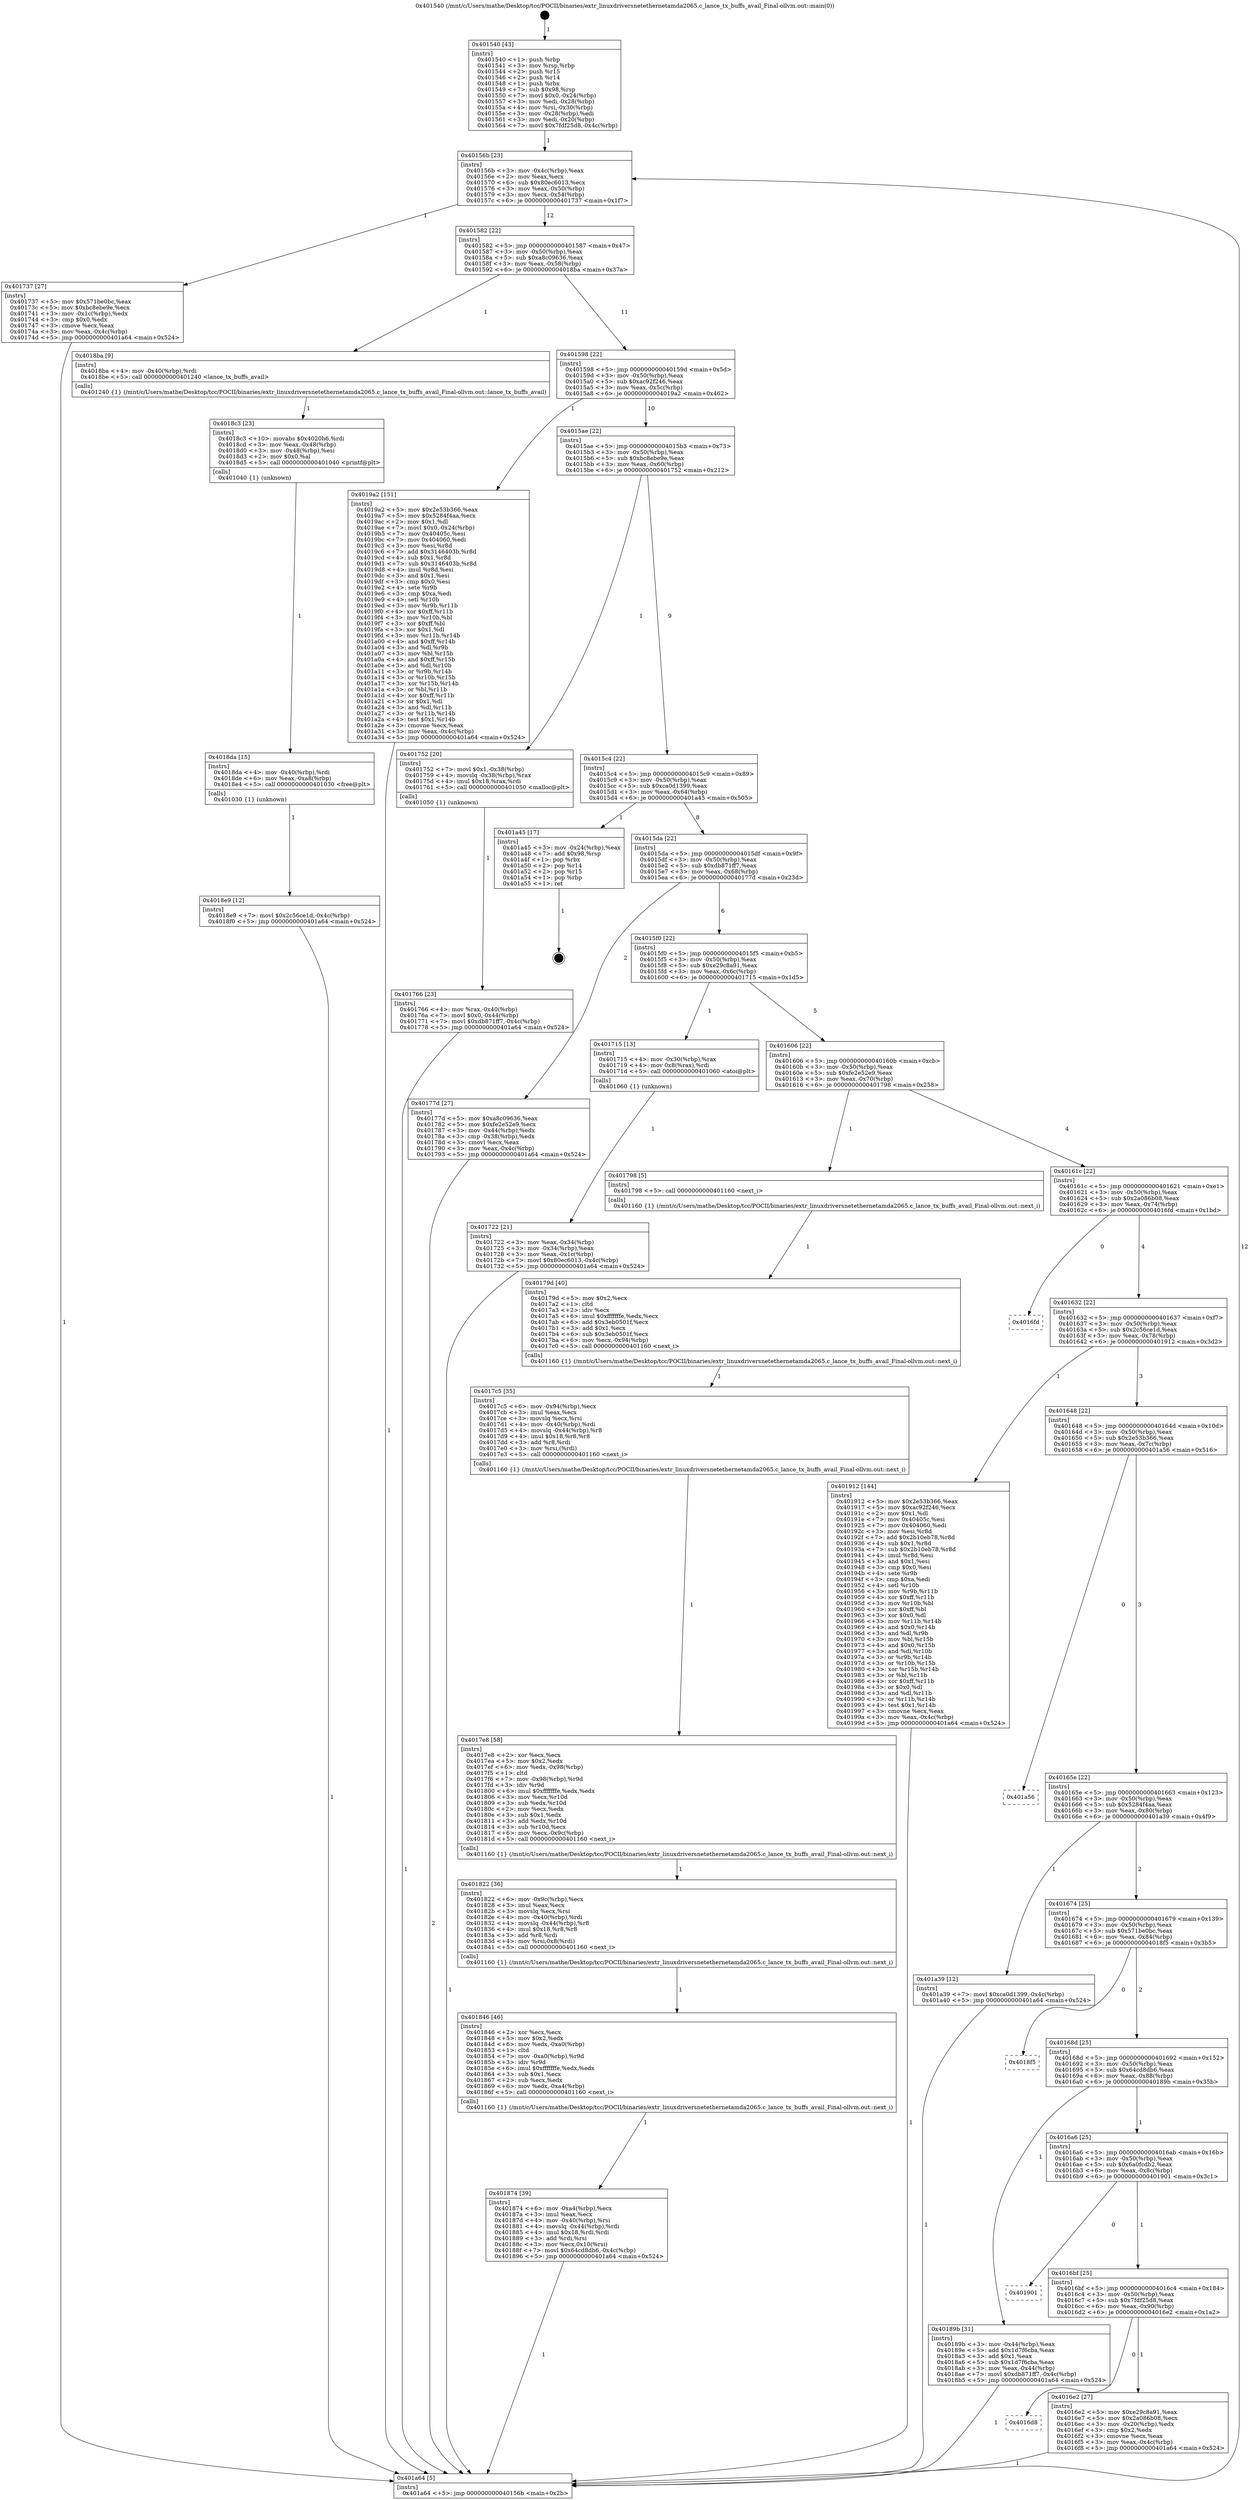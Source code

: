 digraph "0x401540" {
  label = "0x401540 (/mnt/c/Users/mathe/Desktop/tcc/POCII/binaries/extr_linuxdriversnetethernetamda2065.c_lance_tx_buffs_avail_Final-ollvm.out::main(0))"
  labelloc = "t"
  node[shape=record]

  Entry [label="",width=0.3,height=0.3,shape=circle,fillcolor=black,style=filled]
  "0x40156b" [label="{
     0x40156b [23]\l
     | [instrs]\l
     &nbsp;&nbsp;0x40156b \<+3\>: mov -0x4c(%rbp),%eax\l
     &nbsp;&nbsp;0x40156e \<+2\>: mov %eax,%ecx\l
     &nbsp;&nbsp;0x401570 \<+6\>: sub $0x80ec6013,%ecx\l
     &nbsp;&nbsp;0x401576 \<+3\>: mov %eax,-0x50(%rbp)\l
     &nbsp;&nbsp;0x401579 \<+3\>: mov %ecx,-0x54(%rbp)\l
     &nbsp;&nbsp;0x40157c \<+6\>: je 0000000000401737 \<main+0x1f7\>\l
  }"]
  "0x401737" [label="{
     0x401737 [27]\l
     | [instrs]\l
     &nbsp;&nbsp;0x401737 \<+5\>: mov $0x571be0bc,%eax\l
     &nbsp;&nbsp;0x40173c \<+5\>: mov $0xbc8ebe9e,%ecx\l
     &nbsp;&nbsp;0x401741 \<+3\>: mov -0x1c(%rbp),%edx\l
     &nbsp;&nbsp;0x401744 \<+3\>: cmp $0x0,%edx\l
     &nbsp;&nbsp;0x401747 \<+3\>: cmove %ecx,%eax\l
     &nbsp;&nbsp;0x40174a \<+3\>: mov %eax,-0x4c(%rbp)\l
     &nbsp;&nbsp;0x40174d \<+5\>: jmp 0000000000401a64 \<main+0x524\>\l
  }"]
  "0x401582" [label="{
     0x401582 [22]\l
     | [instrs]\l
     &nbsp;&nbsp;0x401582 \<+5\>: jmp 0000000000401587 \<main+0x47\>\l
     &nbsp;&nbsp;0x401587 \<+3\>: mov -0x50(%rbp),%eax\l
     &nbsp;&nbsp;0x40158a \<+5\>: sub $0xa8c09636,%eax\l
     &nbsp;&nbsp;0x40158f \<+3\>: mov %eax,-0x58(%rbp)\l
     &nbsp;&nbsp;0x401592 \<+6\>: je 00000000004018ba \<main+0x37a\>\l
  }"]
  Exit [label="",width=0.3,height=0.3,shape=circle,fillcolor=black,style=filled,peripheries=2]
  "0x4018ba" [label="{
     0x4018ba [9]\l
     | [instrs]\l
     &nbsp;&nbsp;0x4018ba \<+4\>: mov -0x40(%rbp),%rdi\l
     &nbsp;&nbsp;0x4018be \<+5\>: call 0000000000401240 \<lance_tx_buffs_avail\>\l
     | [calls]\l
     &nbsp;&nbsp;0x401240 \{1\} (/mnt/c/Users/mathe/Desktop/tcc/POCII/binaries/extr_linuxdriversnetethernetamda2065.c_lance_tx_buffs_avail_Final-ollvm.out::lance_tx_buffs_avail)\l
  }"]
  "0x401598" [label="{
     0x401598 [22]\l
     | [instrs]\l
     &nbsp;&nbsp;0x401598 \<+5\>: jmp 000000000040159d \<main+0x5d\>\l
     &nbsp;&nbsp;0x40159d \<+3\>: mov -0x50(%rbp),%eax\l
     &nbsp;&nbsp;0x4015a0 \<+5\>: sub $0xac92f246,%eax\l
     &nbsp;&nbsp;0x4015a5 \<+3\>: mov %eax,-0x5c(%rbp)\l
     &nbsp;&nbsp;0x4015a8 \<+6\>: je 00000000004019a2 \<main+0x462\>\l
  }"]
  "0x4018e9" [label="{
     0x4018e9 [12]\l
     | [instrs]\l
     &nbsp;&nbsp;0x4018e9 \<+7\>: movl $0x2c56ce1d,-0x4c(%rbp)\l
     &nbsp;&nbsp;0x4018f0 \<+5\>: jmp 0000000000401a64 \<main+0x524\>\l
  }"]
  "0x4019a2" [label="{
     0x4019a2 [151]\l
     | [instrs]\l
     &nbsp;&nbsp;0x4019a2 \<+5\>: mov $0x2e53b366,%eax\l
     &nbsp;&nbsp;0x4019a7 \<+5\>: mov $0x5284f4aa,%ecx\l
     &nbsp;&nbsp;0x4019ac \<+2\>: mov $0x1,%dl\l
     &nbsp;&nbsp;0x4019ae \<+7\>: movl $0x0,-0x24(%rbp)\l
     &nbsp;&nbsp;0x4019b5 \<+7\>: mov 0x40405c,%esi\l
     &nbsp;&nbsp;0x4019bc \<+7\>: mov 0x404060,%edi\l
     &nbsp;&nbsp;0x4019c3 \<+3\>: mov %esi,%r8d\l
     &nbsp;&nbsp;0x4019c6 \<+7\>: add $0x3146403b,%r8d\l
     &nbsp;&nbsp;0x4019cd \<+4\>: sub $0x1,%r8d\l
     &nbsp;&nbsp;0x4019d1 \<+7\>: sub $0x3146403b,%r8d\l
     &nbsp;&nbsp;0x4019d8 \<+4\>: imul %r8d,%esi\l
     &nbsp;&nbsp;0x4019dc \<+3\>: and $0x1,%esi\l
     &nbsp;&nbsp;0x4019df \<+3\>: cmp $0x0,%esi\l
     &nbsp;&nbsp;0x4019e2 \<+4\>: sete %r9b\l
     &nbsp;&nbsp;0x4019e6 \<+3\>: cmp $0xa,%edi\l
     &nbsp;&nbsp;0x4019e9 \<+4\>: setl %r10b\l
     &nbsp;&nbsp;0x4019ed \<+3\>: mov %r9b,%r11b\l
     &nbsp;&nbsp;0x4019f0 \<+4\>: xor $0xff,%r11b\l
     &nbsp;&nbsp;0x4019f4 \<+3\>: mov %r10b,%bl\l
     &nbsp;&nbsp;0x4019f7 \<+3\>: xor $0xff,%bl\l
     &nbsp;&nbsp;0x4019fa \<+3\>: xor $0x1,%dl\l
     &nbsp;&nbsp;0x4019fd \<+3\>: mov %r11b,%r14b\l
     &nbsp;&nbsp;0x401a00 \<+4\>: and $0xff,%r14b\l
     &nbsp;&nbsp;0x401a04 \<+3\>: and %dl,%r9b\l
     &nbsp;&nbsp;0x401a07 \<+3\>: mov %bl,%r15b\l
     &nbsp;&nbsp;0x401a0a \<+4\>: and $0xff,%r15b\l
     &nbsp;&nbsp;0x401a0e \<+3\>: and %dl,%r10b\l
     &nbsp;&nbsp;0x401a11 \<+3\>: or %r9b,%r14b\l
     &nbsp;&nbsp;0x401a14 \<+3\>: or %r10b,%r15b\l
     &nbsp;&nbsp;0x401a17 \<+3\>: xor %r15b,%r14b\l
     &nbsp;&nbsp;0x401a1a \<+3\>: or %bl,%r11b\l
     &nbsp;&nbsp;0x401a1d \<+4\>: xor $0xff,%r11b\l
     &nbsp;&nbsp;0x401a21 \<+3\>: or $0x1,%dl\l
     &nbsp;&nbsp;0x401a24 \<+3\>: and %dl,%r11b\l
     &nbsp;&nbsp;0x401a27 \<+3\>: or %r11b,%r14b\l
     &nbsp;&nbsp;0x401a2a \<+4\>: test $0x1,%r14b\l
     &nbsp;&nbsp;0x401a2e \<+3\>: cmovne %ecx,%eax\l
     &nbsp;&nbsp;0x401a31 \<+3\>: mov %eax,-0x4c(%rbp)\l
     &nbsp;&nbsp;0x401a34 \<+5\>: jmp 0000000000401a64 \<main+0x524\>\l
  }"]
  "0x4015ae" [label="{
     0x4015ae [22]\l
     | [instrs]\l
     &nbsp;&nbsp;0x4015ae \<+5\>: jmp 00000000004015b3 \<main+0x73\>\l
     &nbsp;&nbsp;0x4015b3 \<+3\>: mov -0x50(%rbp),%eax\l
     &nbsp;&nbsp;0x4015b6 \<+5\>: sub $0xbc8ebe9e,%eax\l
     &nbsp;&nbsp;0x4015bb \<+3\>: mov %eax,-0x60(%rbp)\l
     &nbsp;&nbsp;0x4015be \<+6\>: je 0000000000401752 \<main+0x212\>\l
  }"]
  "0x4018da" [label="{
     0x4018da [15]\l
     | [instrs]\l
     &nbsp;&nbsp;0x4018da \<+4\>: mov -0x40(%rbp),%rdi\l
     &nbsp;&nbsp;0x4018de \<+6\>: mov %eax,-0xa8(%rbp)\l
     &nbsp;&nbsp;0x4018e4 \<+5\>: call 0000000000401030 \<free@plt\>\l
     | [calls]\l
     &nbsp;&nbsp;0x401030 \{1\} (unknown)\l
  }"]
  "0x401752" [label="{
     0x401752 [20]\l
     | [instrs]\l
     &nbsp;&nbsp;0x401752 \<+7\>: movl $0x1,-0x38(%rbp)\l
     &nbsp;&nbsp;0x401759 \<+4\>: movslq -0x38(%rbp),%rax\l
     &nbsp;&nbsp;0x40175d \<+4\>: imul $0x18,%rax,%rdi\l
     &nbsp;&nbsp;0x401761 \<+5\>: call 0000000000401050 \<malloc@plt\>\l
     | [calls]\l
     &nbsp;&nbsp;0x401050 \{1\} (unknown)\l
  }"]
  "0x4015c4" [label="{
     0x4015c4 [22]\l
     | [instrs]\l
     &nbsp;&nbsp;0x4015c4 \<+5\>: jmp 00000000004015c9 \<main+0x89\>\l
     &nbsp;&nbsp;0x4015c9 \<+3\>: mov -0x50(%rbp),%eax\l
     &nbsp;&nbsp;0x4015cc \<+5\>: sub $0xca0d1399,%eax\l
     &nbsp;&nbsp;0x4015d1 \<+3\>: mov %eax,-0x64(%rbp)\l
     &nbsp;&nbsp;0x4015d4 \<+6\>: je 0000000000401a45 \<main+0x505\>\l
  }"]
  "0x4018c3" [label="{
     0x4018c3 [23]\l
     | [instrs]\l
     &nbsp;&nbsp;0x4018c3 \<+10\>: movabs $0x4020b6,%rdi\l
     &nbsp;&nbsp;0x4018cd \<+3\>: mov %eax,-0x48(%rbp)\l
     &nbsp;&nbsp;0x4018d0 \<+3\>: mov -0x48(%rbp),%esi\l
     &nbsp;&nbsp;0x4018d3 \<+2\>: mov $0x0,%al\l
     &nbsp;&nbsp;0x4018d5 \<+5\>: call 0000000000401040 \<printf@plt\>\l
     | [calls]\l
     &nbsp;&nbsp;0x401040 \{1\} (unknown)\l
  }"]
  "0x401a45" [label="{
     0x401a45 [17]\l
     | [instrs]\l
     &nbsp;&nbsp;0x401a45 \<+3\>: mov -0x24(%rbp),%eax\l
     &nbsp;&nbsp;0x401a48 \<+7\>: add $0x98,%rsp\l
     &nbsp;&nbsp;0x401a4f \<+1\>: pop %rbx\l
     &nbsp;&nbsp;0x401a50 \<+2\>: pop %r14\l
     &nbsp;&nbsp;0x401a52 \<+2\>: pop %r15\l
     &nbsp;&nbsp;0x401a54 \<+1\>: pop %rbp\l
     &nbsp;&nbsp;0x401a55 \<+1\>: ret\l
  }"]
  "0x4015da" [label="{
     0x4015da [22]\l
     | [instrs]\l
     &nbsp;&nbsp;0x4015da \<+5\>: jmp 00000000004015df \<main+0x9f\>\l
     &nbsp;&nbsp;0x4015df \<+3\>: mov -0x50(%rbp),%eax\l
     &nbsp;&nbsp;0x4015e2 \<+5\>: sub $0xdb871ff7,%eax\l
     &nbsp;&nbsp;0x4015e7 \<+3\>: mov %eax,-0x68(%rbp)\l
     &nbsp;&nbsp;0x4015ea \<+6\>: je 000000000040177d \<main+0x23d\>\l
  }"]
  "0x401874" [label="{
     0x401874 [39]\l
     | [instrs]\l
     &nbsp;&nbsp;0x401874 \<+6\>: mov -0xa4(%rbp),%ecx\l
     &nbsp;&nbsp;0x40187a \<+3\>: imul %eax,%ecx\l
     &nbsp;&nbsp;0x40187d \<+4\>: mov -0x40(%rbp),%rsi\l
     &nbsp;&nbsp;0x401881 \<+4\>: movslq -0x44(%rbp),%rdi\l
     &nbsp;&nbsp;0x401885 \<+4\>: imul $0x18,%rdi,%rdi\l
     &nbsp;&nbsp;0x401889 \<+3\>: add %rdi,%rsi\l
     &nbsp;&nbsp;0x40188c \<+3\>: mov %ecx,0x10(%rsi)\l
     &nbsp;&nbsp;0x40188f \<+7\>: movl $0x64cd8db6,-0x4c(%rbp)\l
     &nbsp;&nbsp;0x401896 \<+5\>: jmp 0000000000401a64 \<main+0x524\>\l
  }"]
  "0x40177d" [label="{
     0x40177d [27]\l
     | [instrs]\l
     &nbsp;&nbsp;0x40177d \<+5\>: mov $0xa8c09636,%eax\l
     &nbsp;&nbsp;0x401782 \<+5\>: mov $0xfe2e52e9,%ecx\l
     &nbsp;&nbsp;0x401787 \<+3\>: mov -0x44(%rbp),%edx\l
     &nbsp;&nbsp;0x40178a \<+3\>: cmp -0x38(%rbp),%edx\l
     &nbsp;&nbsp;0x40178d \<+3\>: cmovl %ecx,%eax\l
     &nbsp;&nbsp;0x401790 \<+3\>: mov %eax,-0x4c(%rbp)\l
     &nbsp;&nbsp;0x401793 \<+5\>: jmp 0000000000401a64 \<main+0x524\>\l
  }"]
  "0x4015f0" [label="{
     0x4015f0 [22]\l
     | [instrs]\l
     &nbsp;&nbsp;0x4015f0 \<+5\>: jmp 00000000004015f5 \<main+0xb5\>\l
     &nbsp;&nbsp;0x4015f5 \<+3\>: mov -0x50(%rbp),%eax\l
     &nbsp;&nbsp;0x4015f8 \<+5\>: sub $0xe29c8a91,%eax\l
     &nbsp;&nbsp;0x4015fd \<+3\>: mov %eax,-0x6c(%rbp)\l
     &nbsp;&nbsp;0x401600 \<+6\>: je 0000000000401715 \<main+0x1d5\>\l
  }"]
  "0x401846" [label="{
     0x401846 [46]\l
     | [instrs]\l
     &nbsp;&nbsp;0x401846 \<+2\>: xor %ecx,%ecx\l
     &nbsp;&nbsp;0x401848 \<+5\>: mov $0x2,%edx\l
     &nbsp;&nbsp;0x40184d \<+6\>: mov %edx,-0xa0(%rbp)\l
     &nbsp;&nbsp;0x401853 \<+1\>: cltd\l
     &nbsp;&nbsp;0x401854 \<+7\>: mov -0xa0(%rbp),%r9d\l
     &nbsp;&nbsp;0x40185b \<+3\>: idiv %r9d\l
     &nbsp;&nbsp;0x40185e \<+6\>: imul $0xfffffffe,%edx,%edx\l
     &nbsp;&nbsp;0x401864 \<+3\>: sub $0x1,%ecx\l
     &nbsp;&nbsp;0x401867 \<+2\>: sub %ecx,%edx\l
     &nbsp;&nbsp;0x401869 \<+6\>: mov %edx,-0xa4(%rbp)\l
     &nbsp;&nbsp;0x40186f \<+5\>: call 0000000000401160 \<next_i\>\l
     | [calls]\l
     &nbsp;&nbsp;0x401160 \{1\} (/mnt/c/Users/mathe/Desktop/tcc/POCII/binaries/extr_linuxdriversnetethernetamda2065.c_lance_tx_buffs_avail_Final-ollvm.out::next_i)\l
  }"]
  "0x401715" [label="{
     0x401715 [13]\l
     | [instrs]\l
     &nbsp;&nbsp;0x401715 \<+4\>: mov -0x30(%rbp),%rax\l
     &nbsp;&nbsp;0x401719 \<+4\>: mov 0x8(%rax),%rdi\l
     &nbsp;&nbsp;0x40171d \<+5\>: call 0000000000401060 \<atoi@plt\>\l
     | [calls]\l
     &nbsp;&nbsp;0x401060 \{1\} (unknown)\l
  }"]
  "0x401606" [label="{
     0x401606 [22]\l
     | [instrs]\l
     &nbsp;&nbsp;0x401606 \<+5\>: jmp 000000000040160b \<main+0xcb\>\l
     &nbsp;&nbsp;0x40160b \<+3\>: mov -0x50(%rbp),%eax\l
     &nbsp;&nbsp;0x40160e \<+5\>: sub $0xfe2e52e9,%eax\l
     &nbsp;&nbsp;0x401613 \<+3\>: mov %eax,-0x70(%rbp)\l
     &nbsp;&nbsp;0x401616 \<+6\>: je 0000000000401798 \<main+0x258\>\l
  }"]
  "0x401822" [label="{
     0x401822 [36]\l
     | [instrs]\l
     &nbsp;&nbsp;0x401822 \<+6\>: mov -0x9c(%rbp),%ecx\l
     &nbsp;&nbsp;0x401828 \<+3\>: imul %eax,%ecx\l
     &nbsp;&nbsp;0x40182b \<+3\>: movslq %ecx,%rsi\l
     &nbsp;&nbsp;0x40182e \<+4\>: mov -0x40(%rbp),%rdi\l
     &nbsp;&nbsp;0x401832 \<+4\>: movslq -0x44(%rbp),%r8\l
     &nbsp;&nbsp;0x401836 \<+4\>: imul $0x18,%r8,%r8\l
     &nbsp;&nbsp;0x40183a \<+3\>: add %r8,%rdi\l
     &nbsp;&nbsp;0x40183d \<+4\>: mov %rsi,0x8(%rdi)\l
     &nbsp;&nbsp;0x401841 \<+5\>: call 0000000000401160 \<next_i\>\l
     | [calls]\l
     &nbsp;&nbsp;0x401160 \{1\} (/mnt/c/Users/mathe/Desktop/tcc/POCII/binaries/extr_linuxdriversnetethernetamda2065.c_lance_tx_buffs_avail_Final-ollvm.out::next_i)\l
  }"]
  "0x401798" [label="{
     0x401798 [5]\l
     | [instrs]\l
     &nbsp;&nbsp;0x401798 \<+5\>: call 0000000000401160 \<next_i\>\l
     | [calls]\l
     &nbsp;&nbsp;0x401160 \{1\} (/mnt/c/Users/mathe/Desktop/tcc/POCII/binaries/extr_linuxdriversnetethernetamda2065.c_lance_tx_buffs_avail_Final-ollvm.out::next_i)\l
  }"]
  "0x40161c" [label="{
     0x40161c [22]\l
     | [instrs]\l
     &nbsp;&nbsp;0x40161c \<+5\>: jmp 0000000000401621 \<main+0xe1\>\l
     &nbsp;&nbsp;0x401621 \<+3\>: mov -0x50(%rbp),%eax\l
     &nbsp;&nbsp;0x401624 \<+5\>: sub $0x2a086b08,%eax\l
     &nbsp;&nbsp;0x401629 \<+3\>: mov %eax,-0x74(%rbp)\l
     &nbsp;&nbsp;0x40162c \<+6\>: je 00000000004016fd \<main+0x1bd\>\l
  }"]
  "0x4017e8" [label="{
     0x4017e8 [58]\l
     | [instrs]\l
     &nbsp;&nbsp;0x4017e8 \<+2\>: xor %ecx,%ecx\l
     &nbsp;&nbsp;0x4017ea \<+5\>: mov $0x2,%edx\l
     &nbsp;&nbsp;0x4017ef \<+6\>: mov %edx,-0x98(%rbp)\l
     &nbsp;&nbsp;0x4017f5 \<+1\>: cltd\l
     &nbsp;&nbsp;0x4017f6 \<+7\>: mov -0x98(%rbp),%r9d\l
     &nbsp;&nbsp;0x4017fd \<+3\>: idiv %r9d\l
     &nbsp;&nbsp;0x401800 \<+6\>: imul $0xfffffffe,%edx,%edx\l
     &nbsp;&nbsp;0x401806 \<+3\>: mov %ecx,%r10d\l
     &nbsp;&nbsp;0x401809 \<+3\>: sub %edx,%r10d\l
     &nbsp;&nbsp;0x40180c \<+2\>: mov %ecx,%edx\l
     &nbsp;&nbsp;0x40180e \<+3\>: sub $0x1,%edx\l
     &nbsp;&nbsp;0x401811 \<+3\>: add %edx,%r10d\l
     &nbsp;&nbsp;0x401814 \<+3\>: sub %r10d,%ecx\l
     &nbsp;&nbsp;0x401817 \<+6\>: mov %ecx,-0x9c(%rbp)\l
     &nbsp;&nbsp;0x40181d \<+5\>: call 0000000000401160 \<next_i\>\l
     | [calls]\l
     &nbsp;&nbsp;0x401160 \{1\} (/mnt/c/Users/mathe/Desktop/tcc/POCII/binaries/extr_linuxdriversnetethernetamda2065.c_lance_tx_buffs_avail_Final-ollvm.out::next_i)\l
  }"]
  "0x4016fd" [label="{
     0x4016fd\l
  }", style=dashed]
  "0x401632" [label="{
     0x401632 [22]\l
     | [instrs]\l
     &nbsp;&nbsp;0x401632 \<+5\>: jmp 0000000000401637 \<main+0xf7\>\l
     &nbsp;&nbsp;0x401637 \<+3\>: mov -0x50(%rbp),%eax\l
     &nbsp;&nbsp;0x40163a \<+5\>: sub $0x2c56ce1d,%eax\l
     &nbsp;&nbsp;0x40163f \<+3\>: mov %eax,-0x78(%rbp)\l
     &nbsp;&nbsp;0x401642 \<+6\>: je 0000000000401912 \<main+0x3d2\>\l
  }"]
  "0x4017c5" [label="{
     0x4017c5 [35]\l
     | [instrs]\l
     &nbsp;&nbsp;0x4017c5 \<+6\>: mov -0x94(%rbp),%ecx\l
     &nbsp;&nbsp;0x4017cb \<+3\>: imul %eax,%ecx\l
     &nbsp;&nbsp;0x4017ce \<+3\>: movslq %ecx,%rsi\l
     &nbsp;&nbsp;0x4017d1 \<+4\>: mov -0x40(%rbp),%rdi\l
     &nbsp;&nbsp;0x4017d5 \<+4\>: movslq -0x44(%rbp),%r8\l
     &nbsp;&nbsp;0x4017d9 \<+4\>: imul $0x18,%r8,%r8\l
     &nbsp;&nbsp;0x4017dd \<+3\>: add %r8,%rdi\l
     &nbsp;&nbsp;0x4017e0 \<+3\>: mov %rsi,(%rdi)\l
     &nbsp;&nbsp;0x4017e3 \<+5\>: call 0000000000401160 \<next_i\>\l
     | [calls]\l
     &nbsp;&nbsp;0x401160 \{1\} (/mnt/c/Users/mathe/Desktop/tcc/POCII/binaries/extr_linuxdriversnetethernetamda2065.c_lance_tx_buffs_avail_Final-ollvm.out::next_i)\l
  }"]
  "0x401912" [label="{
     0x401912 [144]\l
     | [instrs]\l
     &nbsp;&nbsp;0x401912 \<+5\>: mov $0x2e53b366,%eax\l
     &nbsp;&nbsp;0x401917 \<+5\>: mov $0xac92f246,%ecx\l
     &nbsp;&nbsp;0x40191c \<+2\>: mov $0x1,%dl\l
     &nbsp;&nbsp;0x40191e \<+7\>: mov 0x40405c,%esi\l
     &nbsp;&nbsp;0x401925 \<+7\>: mov 0x404060,%edi\l
     &nbsp;&nbsp;0x40192c \<+3\>: mov %esi,%r8d\l
     &nbsp;&nbsp;0x40192f \<+7\>: add $0x2b10eb78,%r8d\l
     &nbsp;&nbsp;0x401936 \<+4\>: sub $0x1,%r8d\l
     &nbsp;&nbsp;0x40193a \<+7\>: sub $0x2b10eb78,%r8d\l
     &nbsp;&nbsp;0x401941 \<+4\>: imul %r8d,%esi\l
     &nbsp;&nbsp;0x401945 \<+3\>: and $0x1,%esi\l
     &nbsp;&nbsp;0x401948 \<+3\>: cmp $0x0,%esi\l
     &nbsp;&nbsp;0x40194b \<+4\>: sete %r9b\l
     &nbsp;&nbsp;0x40194f \<+3\>: cmp $0xa,%edi\l
     &nbsp;&nbsp;0x401952 \<+4\>: setl %r10b\l
     &nbsp;&nbsp;0x401956 \<+3\>: mov %r9b,%r11b\l
     &nbsp;&nbsp;0x401959 \<+4\>: xor $0xff,%r11b\l
     &nbsp;&nbsp;0x40195d \<+3\>: mov %r10b,%bl\l
     &nbsp;&nbsp;0x401960 \<+3\>: xor $0xff,%bl\l
     &nbsp;&nbsp;0x401963 \<+3\>: xor $0x0,%dl\l
     &nbsp;&nbsp;0x401966 \<+3\>: mov %r11b,%r14b\l
     &nbsp;&nbsp;0x401969 \<+4\>: and $0x0,%r14b\l
     &nbsp;&nbsp;0x40196d \<+3\>: and %dl,%r9b\l
     &nbsp;&nbsp;0x401970 \<+3\>: mov %bl,%r15b\l
     &nbsp;&nbsp;0x401973 \<+4\>: and $0x0,%r15b\l
     &nbsp;&nbsp;0x401977 \<+3\>: and %dl,%r10b\l
     &nbsp;&nbsp;0x40197a \<+3\>: or %r9b,%r14b\l
     &nbsp;&nbsp;0x40197d \<+3\>: or %r10b,%r15b\l
     &nbsp;&nbsp;0x401980 \<+3\>: xor %r15b,%r14b\l
     &nbsp;&nbsp;0x401983 \<+3\>: or %bl,%r11b\l
     &nbsp;&nbsp;0x401986 \<+4\>: xor $0xff,%r11b\l
     &nbsp;&nbsp;0x40198a \<+3\>: or $0x0,%dl\l
     &nbsp;&nbsp;0x40198d \<+3\>: and %dl,%r11b\l
     &nbsp;&nbsp;0x401990 \<+3\>: or %r11b,%r14b\l
     &nbsp;&nbsp;0x401993 \<+4\>: test $0x1,%r14b\l
     &nbsp;&nbsp;0x401997 \<+3\>: cmovne %ecx,%eax\l
     &nbsp;&nbsp;0x40199a \<+3\>: mov %eax,-0x4c(%rbp)\l
     &nbsp;&nbsp;0x40199d \<+5\>: jmp 0000000000401a64 \<main+0x524\>\l
  }"]
  "0x401648" [label="{
     0x401648 [22]\l
     | [instrs]\l
     &nbsp;&nbsp;0x401648 \<+5\>: jmp 000000000040164d \<main+0x10d\>\l
     &nbsp;&nbsp;0x40164d \<+3\>: mov -0x50(%rbp),%eax\l
     &nbsp;&nbsp;0x401650 \<+5\>: sub $0x2e53b366,%eax\l
     &nbsp;&nbsp;0x401655 \<+3\>: mov %eax,-0x7c(%rbp)\l
     &nbsp;&nbsp;0x401658 \<+6\>: je 0000000000401a56 \<main+0x516\>\l
  }"]
  "0x40179d" [label="{
     0x40179d [40]\l
     | [instrs]\l
     &nbsp;&nbsp;0x40179d \<+5\>: mov $0x2,%ecx\l
     &nbsp;&nbsp;0x4017a2 \<+1\>: cltd\l
     &nbsp;&nbsp;0x4017a3 \<+2\>: idiv %ecx\l
     &nbsp;&nbsp;0x4017a5 \<+6\>: imul $0xfffffffe,%edx,%ecx\l
     &nbsp;&nbsp;0x4017ab \<+6\>: add $0x3eb0501f,%ecx\l
     &nbsp;&nbsp;0x4017b1 \<+3\>: add $0x1,%ecx\l
     &nbsp;&nbsp;0x4017b4 \<+6\>: sub $0x3eb0501f,%ecx\l
     &nbsp;&nbsp;0x4017ba \<+6\>: mov %ecx,-0x94(%rbp)\l
     &nbsp;&nbsp;0x4017c0 \<+5\>: call 0000000000401160 \<next_i\>\l
     | [calls]\l
     &nbsp;&nbsp;0x401160 \{1\} (/mnt/c/Users/mathe/Desktop/tcc/POCII/binaries/extr_linuxdriversnetethernetamda2065.c_lance_tx_buffs_avail_Final-ollvm.out::next_i)\l
  }"]
  "0x401a56" [label="{
     0x401a56\l
  }", style=dashed]
  "0x40165e" [label="{
     0x40165e [22]\l
     | [instrs]\l
     &nbsp;&nbsp;0x40165e \<+5\>: jmp 0000000000401663 \<main+0x123\>\l
     &nbsp;&nbsp;0x401663 \<+3\>: mov -0x50(%rbp),%eax\l
     &nbsp;&nbsp;0x401666 \<+5\>: sub $0x5284f4aa,%eax\l
     &nbsp;&nbsp;0x40166b \<+3\>: mov %eax,-0x80(%rbp)\l
     &nbsp;&nbsp;0x40166e \<+6\>: je 0000000000401a39 \<main+0x4f9\>\l
  }"]
  "0x401766" [label="{
     0x401766 [23]\l
     | [instrs]\l
     &nbsp;&nbsp;0x401766 \<+4\>: mov %rax,-0x40(%rbp)\l
     &nbsp;&nbsp;0x40176a \<+7\>: movl $0x0,-0x44(%rbp)\l
     &nbsp;&nbsp;0x401771 \<+7\>: movl $0xdb871ff7,-0x4c(%rbp)\l
     &nbsp;&nbsp;0x401778 \<+5\>: jmp 0000000000401a64 \<main+0x524\>\l
  }"]
  "0x401a39" [label="{
     0x401a39 [12]\l
     | [instrs]\l
     &nbsp;&nbsp;0x401a39 \<+7\>: movl $0xca0d1399,-0x4c(%rbp)\l
     &nbsp;&nbsp;0x401a40 \<+5\>: jmp 0000000000401a64 \<main+0x524\>\l
  }"]
  "0x401674" [label="{
     0x401674 [25]\l
     | [instrs]\l
     &nbsp;&nbsp;0x401674 \<+5\>: jmp 0000000000401679 \<main+0x139\>\l
     &nbsp;&nbsp;0x401679 \<+3\>: mov -0x50(%rbp),%eax\l
     &nbsp;&nbsp;0x40167c \<+5\>: sub $0x571be0bc,%eax\l
     &nbsp;&nbsp;0x401681 \<+6\>: mov %eax,-0x84(%rbp)\l
     &nbsp;&nbsp;0x401687 \<+6\>: je 00000000004018f5 \<main+0x3b5\>\l
  }"]
  "0x401722" [label="{
     0x401722 [21]\l
     | [instrs]\l
     &nbsp;&nbsp;0x401722 \<+3\>: mov %eax,-0x34(%rbp)\l
     &nbsp;&nbsp;0x401725 \<+3\>: mov -0x34(%rbp),%eax\l
     &nbsp;&nbsp;0x401728 \<+3\>: mov %eax,-0x1c(%rbp)\l
     &nbsp;&nbsp;0x40172b \<+7\>: movl $0x80ec6013,-0x4c(%rbp)\l
     &nbsp;&nbsp;0x401732 \<+5\>: jmp 0000000000401a64 \<main+0x524\>\l
  }"]
  "0x4018f5" [label="{
     0x4018f5\l
  }", style=dashed]
  "0x40168d" [label="{
     0x40168d [25]\l
     | [instrs]\l
     &nbsp;&nbsp;0x40168d \<+5\>: jmp 0000000000401692 \<main+0x152\>\l
     &nbsp;&nbsp;0x401692 \<+3\>: mov -0x50(%rbp),%eax\l
     &nbsp;&nbsp;0x401695 \<+5\>: sub $0x64cd8db6,%eax\l
     &nbsp;&nbsp;0x40169a \<+6\>: mov %eax,-0x88(%rbp)\l
     &nbsp;&nbsp;0x4016a0 \<+6\>: je 000000000040189b \<main+0x35b\>\l
  }"]
  "0x401540" [label="{
     0x401540 [43]\l
     | [instrs]\l
     &nbsp;&nbsp;0x401540 \<+1\>: push %rbp\l
     &nbsp;&nbsp;0x401541 \<+3\>: mov %rsp,%rbp\l
     &nbsp;&nbsp;0x401544 \<+2\>: push %r15\l
     &nbsp;&nbsp;0x401546 \<+2\>: push %r14\l
     &nbsp;&nbsp;0x401548 \<+1\>: push %rbx\l
     &nbsp;&nbsp;0x401549 \<+7\>: sub $0x98,%rsp\l
     &nbsp;&nbsp;0x401550 \<+7\>: movl $0x0,-0x24(%rbp)\l
     &nbsp;&nbsp;0x401557 \<+3\>: mov %edi,-0x28(%rbp)\l
     &nbsp;&nbsp;0x40155a \<+4\>: mov %rsi,-0x30(%rbp)\l
     &nbsp;&nbsp;0x40155e \<+3\>: mov -0x28(%rbp),%edi\l
     &nbsp;&nbsp;0x401561 \<+3\>: mov %edi,-0x20(%rbp)\l
     &nbsp;&nbsp;0x401564 \<+7\>: movl $0x7fdf25d8,-0x4c(%rbp)\l
  }"]
  "0x40189b" [label="{
     0x40189b [31]\l
     | [instrs]\l
     &nbsp;&nbsp;0x40189b \<+3\>: mov -0x44(%rbp),%eax\l
     &nbsp;&nbsp;0x40189e \<+5\>: add $0x1d7f6cba,%eax\l
     &nbsp;&nbsp;0x4018a3 \<+3\>: add $0x1,%eax\l
     &nbsp;&nbsp;0x4018a6 \<+5\>: sub $0x1d7f6cba,%eax\l
     &nbsp;&nbsp;0x4018ab \<+3\>: mov %eax,-0x44(%rbp)\l
     &nbsp;&nbsp;0x4018ae \<+7\>: movl $0xdb871ff7,-0x4c(%rbp)\l
     &nbsp;&nbsp;0x4018b5 \<+5\>: jmp 0000000000401a64 \<main+0x524\>\l
  }"]
  "0x4016a6" [label="{
     0x4016a6 [25]\l
     | [instrs]\l
     &nbsp;&nbsp;0x4016a6 \<+5\>: jmp 00000000004016ab \<main+0x16b\>\l
     &nbsp;&nbsp;0x4016ab \<+3\>: mov -0x50(%rbp),%eax\l
     &nbsp;&nbsp;0x4016ae \<+5\>: sub $0x6a0fcdb2,%eax\l
     &nbsp;&nbsp;0x4016b3 \<+6\>: mov %eax,-0x8c(%rbp)\l
     &nbsp;&nbsp;0x4016b9 \<+6\>: je 0000000000401901 \<main+0x3c1\>\l
  }"]
  "0x401a64" [label="{
     0x401a64 [5]\l
     | [instrs]\l
     &nbsp;&nbsp;0x401a64 \<+5\>: jmp 000000000040156b \<main+0x2b\>\l
  }"]
  "0x401901" [label="{
     0x401901\l
  }", style=dashed]
  "0x4016bf" [label="{
     0x4016bf [25]\l
     | [instrs]\l
     &nbsp;&nbsp;0x4016bf \<+5\>: jmp 00000000004016c4 \<main+0x184\>\l
     &nbsp;&nbsp;0x4016c4 \<+3\>: mov -0x50(%rbp),%eax\l
     &nbsp;&nbsp;0x4016c7 \<+5\>: sub $0x7fdf25d8,%eax\l
     &nbsp;&nbsp;0x4016cc \<+6\>: mov %eax,-0x90(%rbp)\l
     &nbsp;&nbsp;0x4016d2 \<+6\>: je 00000000004016e2 \<main+0x1a2\>\l
  }"]
  "0x4016d8" [label="{
     0x4016d8\l
  }", style=dashed]
  "0x4016e2" [label="{
     0x4016e2 [27]\l
     | [instrs]\l
     &nbsp;&nbsp;0x4016e2 \<+5\>: mov $0xe29c8a91,%eax\l
     &nbsp;&nbsp;0x4016e7 \<+5\>: mov $0x2a086b08,%ecx\l
     &nbsp;&nbsp;0x4016ec \<+3\>: mov -0x20(%rbp),%edx\l
     &nbsp;&nbsp;0x4016ef \<+3\>: cmp $0x2,%edx\l
     &nbsp;&nbsp;0x4016f2 \<+3\>: cmovne %ecx,%eax\l
     &nbsp;&nbsp;0x4016f5 \<+3\>: mov %eax,-0x4c(%rbp)\l
     &nbsp;&nbsp;0x4016f8 \<+5\>: jmp 0000000000401a64 \<main+0x524\>\l
  }"]
  Entry -> "0x401540" [label=" 1"]
  "0x40156b" -> "0x401737" [label=" 1"]
  "0x40156b" -> "0x401582" [label=" 12"]
  "0x401a45" -> Exit [label=" 1"]
  "0x401582" -> "0x4018ba" [label=" 1"]
  "0x401582" -> "0x401598" [label=" 11"]
  "0x401a39" -> "0x401a64" [label=" 1"]
  "0x401598" -> "0x4019a2" [label=" 1"]
  "0x401598" -> "0x4015ae" [label=" 10"]
  "0x4019a2" -> "0x401a64" [label=" 1"]
  "0x4015ae" -> "0x401752" [label=" 1"]
  "0x4015ae" -> "0x4015c4" [label=" 9"]
  "0x401912" -> "0x401a64" [label=" 1"]
  "0x4015c4" -> "0x401a45" [label=" 1"]
  "0x4015c4" -> "0x4015da" [label=" 8"]
  "0x4018e9" -> "0x401a64" [label=" 1"]
  "0x4015da" -> "0x40177d" [label=" 2"]
  "0x4015da" -> "0x4015f0" [label=" 6"]
  "0x4018da" -> "0x4018e9" [label=" 1"]
  "0x4015f0" -> "0x401715" [label=" 1"]
  "0x4015f0" -> "0x401606" [label=" 5"]
  "0x4018c3" -> "0x4018da" [label=" 1"]
  "0x401606" -> "0x401798" [label=" 1"]
  "0x401606" -> "0x40161c" [label=" 4"]
  "0x4018ba" -> "0x4018c3" [label=" 1"]
  "0x40161c" -> "0x4016fd" [label=" 0"]
  "0x40161c" -> "0x401632" [label=" 4"]
  "0x40189b" -> "0x401a64" [label=" 1"]
  "0x401632" -> "0x401912" [label=" 1"]
  "0x401632" -> "0x401648" [label=" 3"]
  "0x401874" -> "0x401a64" [label=" 1"]
  "0x401648" -> "0x401a56" [label=" 0"]
  "0x401648" -> "0x40165e" [label=" 3"]
  "0x401846" -> "0x401874" [label=" 1"]
  "0x40165e" -> "0x401a39" [label=" 1"]
  "0x40165e" -> "0x401674" [label=" 2"]
  "0x401822" -> "0x401846" [label=" 1"]
  "0x401674" -> "0x4018f5" [label=" 0"]
  "0x401674" -> "0x40168d" [label=" 2"]
  "0x4017e8" -> "0x401822" [label=" 1"]
  "0x40168d" -> "0x40189b" [label=" 1"]
  "0x40168d" -> "0x4016a6" [label=" 1"]
  "0x4017c5" -> "0x4017e8" [label=" 1"]
  "0x4016a6" -> "0x401901" [label=" 0"]
  "0x4016a6" -> "0x4016bf" [label=" 1"]
  "0x40179d" -> "0x4017c5" [label=" 1"]
  "0x4016bf" -> "0x4016e2" [label=" 1"]
  "0x4016bf" -> "0x4016d8" [label=" 0"]
  "0x4016e2" -> "0x401a64" [label=" 1"]
  "0x401540" -> "0x40156b" [label=" 1"]
  "0x401a64" -> "0x40156b" [label=" 12"]
  "0x401715" -> "0x401722" [label=" 1"]
  "0x401722" -> "0x401a64" [label=" 1"]
  "0x401737" -> "0x401a64" [label=" 1"]
  "0x401752" -> "0x401766" [label=" 1"]
  "0x401766" -> "0x401a64" [label=" 1"]
  "0x40177d" -> "0x401a64" [label=" 2"]
  "0x401798" -> "0x40179d" [label=" 1"]
}
